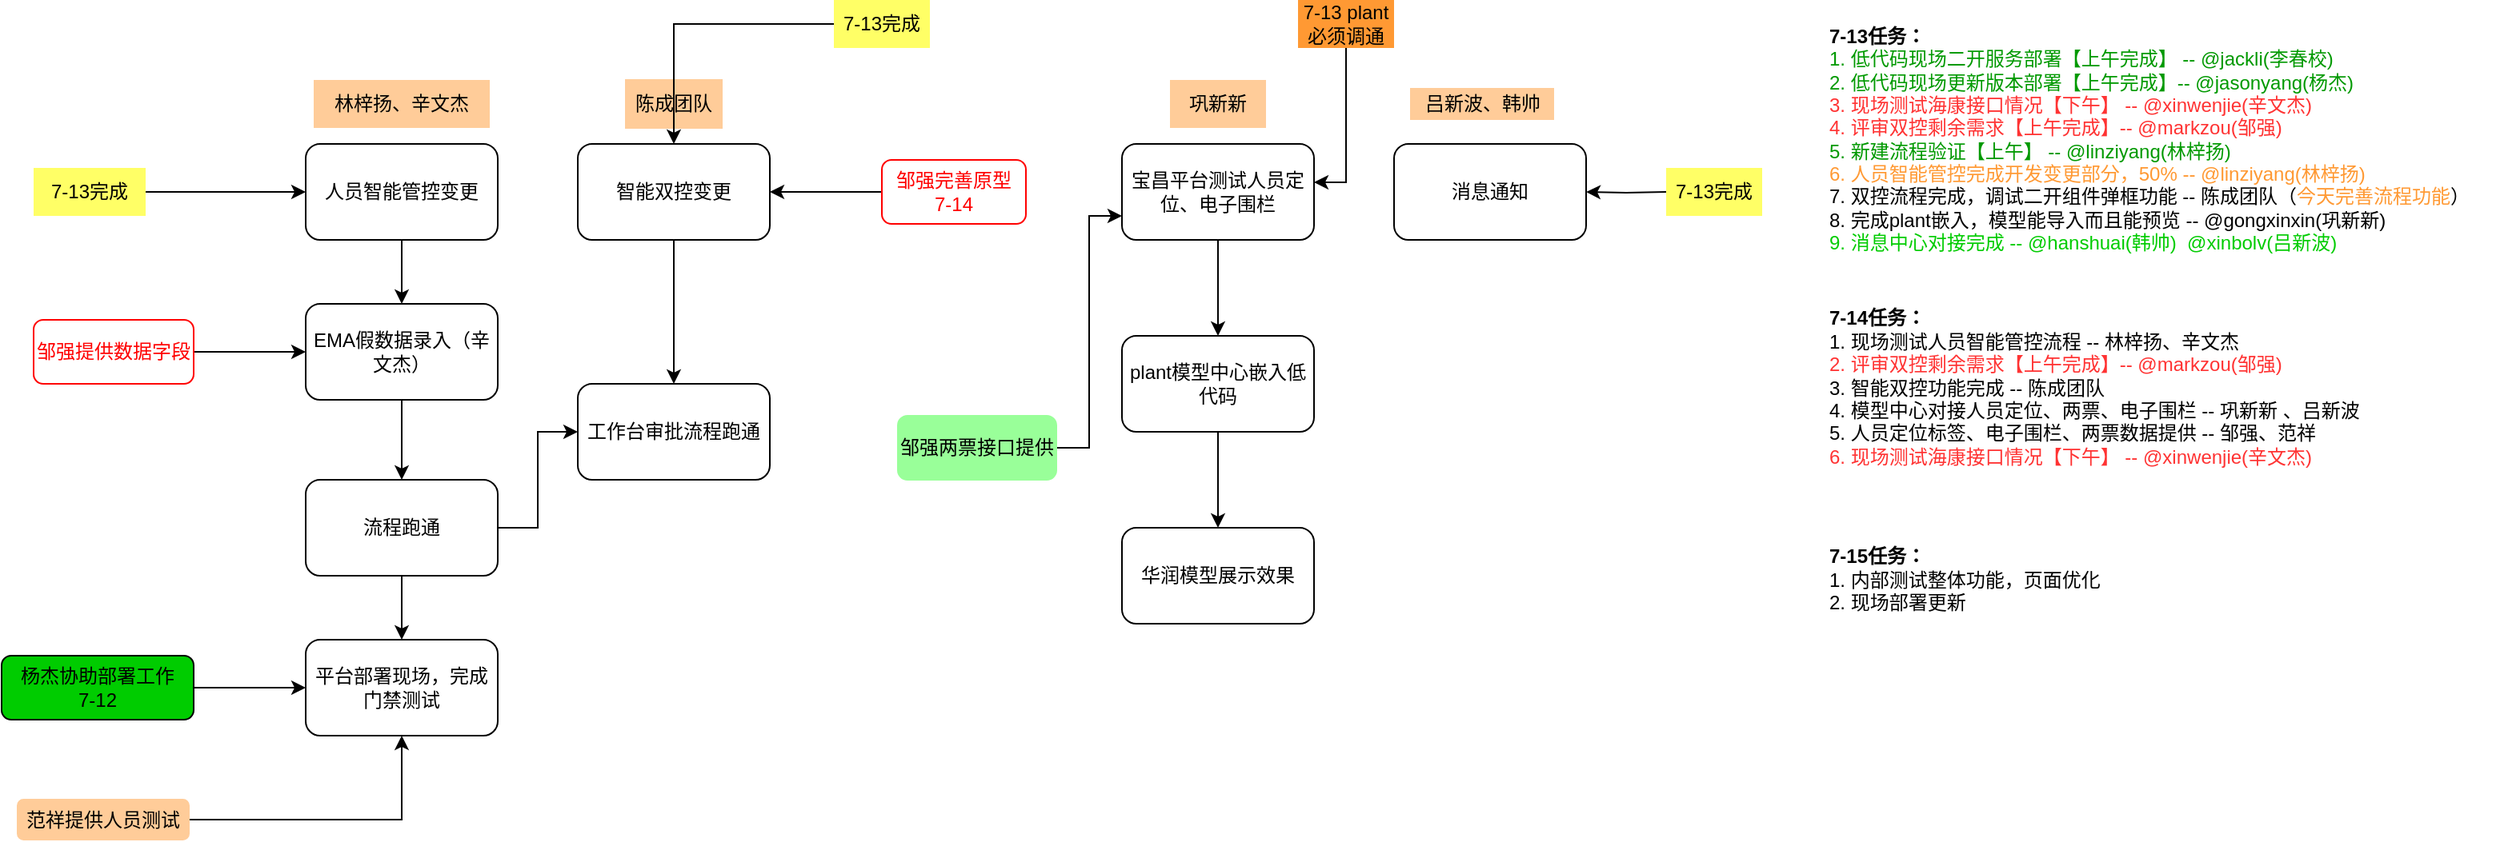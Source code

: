 <mxfile version="17.2.1" type="github">
  <diagram id="lrBe2s1Y0-TZEhEflH6y" name="第 1 页">
    <mxGraphModel dx="2361" dy="772" grid="1" gridSize="10" guides="1" tooltips="1" connect="1" arrows="1" fold="1" page="1" pageScale="1" pageWidth="827" pageHeight="1169" math="0" shadow="0">
      <root>
        <mxCell id="0" />
        <mxCell id="1" parent="0" />
        <mxCell id="8PWxZ2ZOjzzuAVCmJEXS-1" style="edgeStyle=orthogonalEdgeStyle;rounded=0;orthogonalLoop=1;jettySize=auto;html=1;entryX=0.5;entryY=0;entryDx=0;entryDy=0;" parent="1" source="8PWxZ2ZOjzzuAVCmJEXS-2" target="8PWxZ2ZOjzzuAVCmJEXS-4" edge="1">
          <mxGeometry relative="1" as="geometry" />
        </mxCell>
        <mxCell id="8PWxZ2ZOjzzuAVCmJEXS-2" value="人员智能管控变更" style="rounded=1;whiteSpace=wrap;html=1;" parent="1" vertex="1">
          <mxGeometry x="-340" y="130" width="120" height="60" as="geometry" />
        </mxCell>
        <mxCell id="8PWxZ2ZOjzzuAVCmJEXS-3" value="" style="edgeStyle=orthogonalEdgeStyle;rounded=0;orthogonalLoop=1;jettySize=auto;html=1;" parent="1" source="8PWxZ2ZOjzzuAVCmJEXS-4" target="8PWxZ2ZOjzzuAVCmJEXS-10" edge="1">
          <mxGeometry relative="1" as="geometry" />
        </mxCell>
        <mxCell id="8PWxZ2ZOjzzuAVCmJEXS-4" value="EMA假数据录入（辛文杰）" style="rounded=1;whiteSpace=wrap;html=1;" parent="1" vertex="1">
          <mxGeometry x="-340" y="230" width="120" height="60" as="geometry" />
        </mxCell>
        <mxCell id="8PWxZ2ZOjzzuAVCmJEXS-5" value="平台部署现场，完成门禁测试" style="rounded=1;whiteSpace=wrap;html=1;" parent="1" vertex="1">
          <mxGeometry x="-340" y="440" width="120" height="60" as="geometry" />
        </mxCell>
        <mxCell id="8PWxZ2ZOjzzuAVCmJEXS-6" style="edgeStyle=orthogonalEdgeStyle;rounded=0;orthogonalLoop=1;jettySize=auto;html=1;entryX=0.5;entryY=0;entryDx=0;entryDy=0;" parent="1" source="8PWxZ2ZOjzzuAVCmJEXS-7" target="8PWxZ2ZOjzzuAVCmJEXS-12" edge="1">
          <mxGeometry relative="1" as="geometry" />
        </mxCell>
        <mxCell id="8PWxZ2ZOjzzuAVCmJEXS-7" value="宝昌平台测试人员定位、电子围栏" style="rounded=1;whiteSpace=wrap;html=1;" parent="1" vertex="1">
          <mxGeometry x="170" y="130" width="120" height="60" as="geometry" />
        </mxCell>
        <mxCell id="8PWxZ2ZOjzzuAVCmJEXS-8" value="" style="edgeStyle=orthogonalEdgeStyle;rounded=0;orthogonalLoop=1;jettySize=auto;html=1;" parent="1" source="8PWxZ2ZOjzzuAVCmJEXS-10" target="8PWxZ2ZOjzzuAVCmJEXS-5" edge="1">
          <mxGeometry relative="1" as="geometry" />
        </mxCell>
        <mxCell id="8PWxZ2ZOjzzuAVCmJEXS-9" style="edgeStyle=orthogonalEdgeStyle;rounded=0;orthogonalLoop=1;jettySize=auto;html=1;entryX=0;entryY=0.5;entryDx=0;entryDy=0;" parent="1" source="8PWxZ2ZOjzzuAVCmJEXS-10" target="8PWxZ2ZOjzzuAVCmJEXS-16" edge="1">
          <mxGeometry relative="1" as="geometry" />
        </mxCell>
        <mxCell id="8PWxZ2ZOjzzuAVCmJEXS-10" value="流程跑通" style="rounded=1;whiteSpace=wrap;html=1;" parent="1" vertex="1">
          <mxGeometry x="-340" y="340" width="120" height="60" as="geometry" />
        </mxCell>
        <mxCell id="8PWxZ2ZOjzzuAVCmJEXS-11" style="edgeStyle=orthogonalEdgeStyle;rounded=0;orthogonalLoop=1;jettySize=auto;html=1;entryX=0.5;entryY=0;entryDx=0;entryDy=0;" parent="1" source="8PWxZ2ZOjzzuAVCmJEXS-12" target="8PWxZ2ZOjzzuAVCmJEXS-13" edge="1">
          <mxGeometry relative="1" as="geometry" />
        </mxCell>
        <mxCell id="8PWxZ2ZOjzzuAVCmJEXS-12" value="plant模型中心嵌入低代码" style="rounded=1;whiteSpace=wrap;html=1;" parent="1" vertex="1">
          <mxGeometry x="170" y="250" width="120" height="60" as="geometry" />
        </mxCell>
        <mxCell id="8PWxZ2ZOjzzuAVCmJEXS-13" value="华润模型展示效果" style="rounded=1;whiteSpace=wrap;html=1;" parent="1" vertex="1">
          <mxGeometry x="170" y="370" width="120" height="60" as="geometry" />
        </mxCell>
        <mxCell id="8PWxZ2ZOjzzuAVCmJEXS-14" value="" style="edgeStyle=orthogonalEdgeStyle;rounded=0;orthogonalLoop=1;jettySize=auto;html=1;entryX=0.5;entryY=0;entryDx=0;entryDy=0;" parent="1" source="8PWxZ2ZOjzzuAVCmJEXS-15" target="8PWxZ2ZOjzzuAVCmJEXS-16" edge="1">
          <mxGeometry relative="1" as="geometry">
            <mxPoint x="-80" y="250" as="targetPoint" />
          </mxGeometry>
        </mxCell>
        <mxCell id="8PWxZ2ZOjzzuAVCmJEXS-15" value="智能双控变更" style="rounded=1;whiteSpace=wrap;html=1;" parent="1" vertex="1">
          <mxGeometry x="-170" y="130" width="120" height="60" as="geometry" />
        </mxCell>
        <mxCell id="8PWxZ2ZOjzzuAVCmJEXS-16" value="工作台审批流程跑通" style="whiteSpace=wrap;html=1;rounded=1;" parent="1" vertex="1">
          <mxGeometry x="-170" y="280" width="120" height="60" as="geometry" />
        </mxCell>
        <mxCell id="8PWxZ2ZOjzzuAVCmJEXS-17" value="巩新新" style="text;html=1;strokeColor=none;fillColor=#FFCC99;align=center;verticalAlign=middle;whiteSpace=wrap;rounded=0;" parent="1" vertex="1">
          <mxGeometry x="200" y="90" width="60" height="30" as="geometry" />
        </mxCell>
        <mxCell id="8PWxZ2ZOjzzuAVCmJEXS-18" value="林梓扬、辛文杰" style="text;html=1;strokeColor=none;fillColor=#FFCC99;align=center;verticalAlign=middle;whiteSpace=wrap;rounded=0;shadow=0;" parent="1" vertex="1">
          <mxGeometry x="-335" y="90" width="110" height="30" as="geometry" />
        </mxCell>
        <mxCell id="8PWxZ2ZOjzzuAVCmJEXS-19" value="陈成团队" style="text;html=1;strokeColor=#FFCC99;fillColor=#FFCC99;align=center;verticalAlign=middle;whiteSpace=wrap;rounded=0;" parent="1" vertex="1">
          <mxGeometry x="-140" y="90" width="60" height="30" as="geometry" />
        </mxCell>
        <mxCell id="8PWxZ2ZOjzzuAVCmJEXS-20" value="消息通知" style="rounded=1;whiteSpace=wrap;html=1;" parent="1" vertex="1">
          <mxGeometry x="340" y="130" width="120" height="60" as="geometry" />
        </mxCell>
        <mxCell id="8PWxZ2ZOjzzuAVCmJEXS-21" value="吕新波、韩帅" style="text;html=1;align=center;verticalAlign=middle;resizable=0;points=[];autosize=1;strokeColor=none;fillColor=#FFCC99;" parent="1" vertex="1">
          <mxGeometry x="350" y="95" width="90" height="20" as="geometry" />
        </mxCell>
        <mxCell id="8PWxZ2ZOjzzuAVCmJEXS-28" style="edgeStyle=orthogonalEdgeStyle;rounded=0;orthogonalLoop=1;jettySize=auto;html=1;entryX=0;entryY=0.5;entryDx=0;entryDy=0;" parent="1" source="8PWxZ2ZOjzzuAVCmJEXS-29" target="8PWxZ2ZOjzzuAVCmJEXS-4" edge="1">
          <mxGeometry relative="1" as="geometry" />
        </mxCell>
        <mxCell id="8PWxZ2ZOjzzuAVCmJEXS-29" value="&lt;font color=&quot;#ff0000&quot;&gt;邹强提供数据字段&lt;/font&gt;" style="rounded=1;whiteSpace=wrap;html=1;strokeColor=#FF0000;" parent="1" vertex="1">
          <mxGeometry x="-510" y="240" width="100" height="40" as="geometry" />
        </mxCell>
        <mxCell id="8PWxZ2ZOjzzuAVCmJEXS-31" style="edgeStyle=orthogonalEdgeStyle;rounded=0;orthogonalLoop=1;jettySize=auto;html=1;entryX=1;entryY=0.5;entryDx=0;entryDy=0;fontColor=#FF0000;" parent="1" source="8PWxZ2ZOjzzuAVCmJEXS-32" target="8PWxZ2ZOjzzuAVCmJEXS-15" edge="1">
          <mxGeometry relative="1" as="geometry" />
        </mxCell>
        <mxCell id="8PWxZ2ZOjzzuAVCmJEXS-32" value="&lt;font color=&quot;#ff0000&quot;&gt;邹强完善原型&lt;br&gt;7-14&lt;/font&gt;" style="rounded=1;whiteSpace=wrap;html=1;strokeColor=#FF0000;" parent="1" vertex="1">
          <mxGeometry x="20" y="140" width="90" height="40" as="geometry" />
        </mxCell>
        <mxCell id="8PWxZ2ZOjzzuAVCmJEXS-33" style="edgeStyle=orthogonalEdgeStyle;rounded=0;orthogonalLoop=1;jettySize=auto;html=1;entryX=0;entryY=0.75;entryDx=0;entryDy=0;fontColor=#FF0000;" parent="1" source="8PWxZ2ZOjzzuAVCmJEXS-34" target="8PWxZ2ZOjzzuAVCmJEXS-7" edge="1">
          <mxGeometry relative="1" as="geometry" />
        </mxCell>
        <mxCell id="8PWxZ2ZOjzzuAVCmJEXS-34" value="&lt;font color=&quot;#000000&quot;&gt;邹强两票接口提供&lt;/font&gt;" style="rounded=1;whiteSpace=wrap;html=1;fontColor=#FF0000;strokeColor=#99FF99;fillColor=#99FF99;" parent="1" vertex="1">
          <mxGeometry x="30" y="300" width="99" height="40" as="geometry" />
        </mxCell>
        <mxCell id="8PWxZ2ZOjzzuAVCmJEXS-35" value="" style="edgeStyle=orthogonalEdgeStyle;rounded=0;orthogonalLoop=1;jettySize=auto;html=1;fontColor=#000000;" parent="1" source="8PWxZ2ZOjzzuAVCmJEXS-36" target="8PWxZ2ZOjzzuAVCmJEXS-5" edge="1">
          <mxGeometry relative="1" as="geometry" />
        </mxCell>
        <mxCell id="8PWxZ2ZOjzzuAVCmJEXS-36" value="&lt;font color=&quot;#000000&quot;&gt;杨杰协助部署工作&lt;br&gt;7-12&lt;br&gt;&lt;/font&gt;" style="rounded=1;whiteSpace=wrap;html=1;fontColor=#FF0000;strokeColor=#000000;fillColor=#00CC00;" parent="1" vertex="1">
          <mxGeometry x="-530" y="450" width="120" height="40" as="geometry" />
        </mxCell>
        <mxCell id="8PWxZ2ZOjzzuAVCmJEXS-37" style="edgeStyle=orthogonalEdgeStyle;rounded=0;orthogonalLoop=1;jettySize=auto;html=1;fontColor=#000000;" parent="1" source="8PWxZ2ZOjzzuAVCmJEXS-38" target="8PWxZ2ZOjzzuAVCmJEXS-5" edge="1">
          <mxGeometry relative="1" as="geometry" />
        </mxCell>
        <mxCell id="8PWxZ2ZOjzzuAVCmJEXS-38" value="范祥提供人员测试" style="rounded=1;whiteSpace=wrap;html=1;shadow=0;fontColor=#000000;strokeColor=#FFCC99;fillColor=#FFCC99;" parent="1" vertex="1">
          <mxGeometry x="-520" y="540" width="107" height="25" as="geometry" />
        </mxCell>
        <mxCell id="8PWxZ2ZOjzzuAVCmJEXS-41" value="" style="edgeStyle=orthogonalEdgeStyle;rounded=0;orthogonalLoop=1;jettySize=auto;html=1;fontColor=#000000;" parent="1" target="8PWxZ2ZOjzzuAVCmJEXS-20" edge="1">
          <mxGeometry relative="1" as="geometry">
            <mxPoint x="510" y="160" as="sourcePoint" />
          </mxGeometry>
        </mxCell>
        <mxCell id="3v_MCyyfMN3TOqrQyFrj-1" value="7-13完成" style="text;html=1;strokeColor=none;fillColor=#FFFF66;align=center;verticalAlign=middle;whiteSpace=wrap;rounded=0;" vertex="1" parent="1">
          <mxGeometry x="510" y="145" width="60" height="30" as="geometry" />
        </mxCell>
        <mxCell id="3v_MCyyfMN3TOqrQyFrj-7" style="edgeStyle=orthogonalEdgeStyle;rounded=0;orthogonalLoop=1;jettySize=auto;html=1;" edge="1" parent="1" source="3v_MCyyfMN3TOqrQyFrj-2" target="8PWxZ2ZOjzzuAVCmJEXS-15">
          <mxGeometry relative="1" as="geometry" />
        </mxCell>
        <mxCell id="3v_MCyyfMN3TOqrQyFrj-2" value="7-13完成" style="text;html=1;strokeColor=none;fillColor=#FFFF66;align=center;verticalAlign=middle;whiteSpace=wrap;rounded=0;" vertex="1" parent="1">
          <mxGeometry x="-10" y="40" width="60" height="30" as="geometry" />
        </mxCell>
        <mxCell id="3v_MCyyfMN3TOqrQyFrj-5" style="edgeStyle=orthogonalEdgeStyle;rounded=0;orthogonalLoop=1;jettySize=auto;html=1;entryX=0;entryY=0.5;entryDx=0;entryDy=0;" edge="1" parent="1" source="3v_MCyyfMN3TOqrQyFrj-3" target="8PWxZ2ZOjzzuAVCmJEXS-2">
          <mxGeometry relative="1" as="geometry" />
        </mxCell>
        <mxCell id="3v_MCyyfMN3TOqrQyFrj-3" value="7-13完成" style="text;html=1;strokeColor=none;fillColor=#FFFF66;align=center;verticalAlign=middle;whiteSpace=wrap;rounded=0;" vertex="1" parent="1">
          <mxGeometry x="-510" y="145" width="70" height="30" as="geometry" />
        </mxCell>
        <mxCell id="3v_MCyyfMN3TOqrQyFrj-13" style="edgeStyle=orthogonalEdgeStyle;rounded=0;orthogonalLoop=1;jettySize=auto;html=1;entryX=1;entryY=0.4;entryDx=0;entryDy=0;entryPerimeter=0;" edge="1" parent="1" source="3v_MCyyfMN3TOqrQyFrj-11" target="8PWxZ2ZOjzzuAVCmJEXS-7">
          <mxGeometry relative="1" as="geometry" />
        </mxCell>
        <mxCell id="3v_MCyyfMN3TOqrQyFrj-11" value="7-13 plant必须调通" style="text;html=1;strokeColor=none;fillColor=#FF9933;align=center;verticalAlign=middle;whiteSpace=wrap;rounded=0;" vertex="1" parent="1">
          <mxGeometry x="280" y="40" width="60" height="30" as="geometry" />
        </mxCell>
        <mxCell id="3v_MCyyfMN3TOqrQyFrj-14" value="&lt;b&gt;&lt;br&gt;7-13任务：&lt;/b&gt;&lt;br&gt;&lt;font color=&quot;#009900&quot;&gt;1.&amp;nbsp;低代码现场二开服务部署【上午完成】&amp;nbsp;--&amp;nbsp;@jackli(李春校)&amp;nbsp;&amp;nbsp;&lt;br&gt;2.&amp;nbsp;低代码现场更新版本部署【上午完成】--&amp;nbsp;@jasonyang(杨杰)&amp;nbsp;&amp;nbsp;&lt;/font&gt;&lt;br&gt;&lt;font color=&quot;#ff3333&quot;&gt;3.&amp;nbsp;现场测试海康接口情况【下午】&amp;nbsp;--&amp;nbsp;@xinwenjie(辛文杰)&amp;nbsp;&amp;nbsp;&lt;/font&gt;&lt;br&gt;&lt;font color=&quot;#ff3333&quot;&gt;4.&amp;nbsp;评审双控剩余需求【上午完成】--&amp;nbsp;@markzou(邹强)&amp;nbsp;&lt;/font&gt;&amp;nbsp;&lt;br&gt;&lt;font color=&quot;#009900&quot;&gt;5.&amp;nbsp;新建流程验证【上午】&amp;nbsp;--&amp;nbsp;@linziyang(林梓扬)&amp;nbsp;&amp;nbsp;&lt;/font&gt;&lt;br&gt;&lt;font color=&quot;#ff9933&quot;&gt;6.&amp;nbsp;人员智能管控完成开发变更部分，50% --&amp;nbsp;@linziyang(林梓扬)&amp;nbsp;&amp;nbsp;&lt;/font&gt;&lt;br&gt;7.&amp;nbsp;双控流程完成，调试二开组件弹框功能&amp;nbsp;--&amp;nbsp;陈成团队（&lt;font color=&quot;#ff9933&quot;&gt;今天完善流程功能&lt;/font&gt;）&lt;br&gt;8.&amp;nbsp;完成plant嵌入，模型能导入而且能预览&amp;nbsp;--&amp;nbsp;@gongxinxin(巩新新)&amp;nbsp;&amp;nbsp;&lt;br&gt;&lt;font color=&quot;#00cc00&quot;&gt;9.&amp;nbsp;消息中心对接完成&amp;nbsp;--&amp;nbsp;@hanshuai(韩帅)&amp;nbsp;&amp;nbsp;@xinbolv(吕新波)&amp;nbsp;&amp;nbsp;&lt;/font&gt;" style="text;html=1;align=left;verticalAlign=middle;resizable=0;points=[];autosize=1;strokeColor=none;fillColor=none;fontColor=#000000;" vertex="1" parent="1">
          <mxGeometry x="610" y="40" width="420" height="160" as="geometry" />
        </mxCell>
        <mxCell id="3v_MCyyfMN3TOqrQyFrj-15" value="&lt;b&gt;&lt;br&gt;7-14任务：&lt;/b&gt;&lt;br&gt;1. 现场测试人员智能管控流程 -- 林梓扬、辛文杰&lt;br&gt;&lt;font color=&quot;#ff3333&quot;&gt;2.&amp;nbsp;评审双控剩余需求【上午完成】--&amp;nbsp;@markzou(邹强)&amp;nbsp;&lt;/font&gt;&amp;nbsp;&lt;br&gt;3. 智能双控功能完成 -- 陈成团队&amp;nbsp;&amp;nbsp;&lt;br&gt;4. 模型中心对接人员定位、两票、电子围栏 -- 巩新新 、吕新波&lt;br&gt;5. 人员定位标签、电子围栏、两票数据提供 -- 邹强、范祥&lt;br&gt;&lt;span style=&quot;color: rgb(255 , 51 , 51)&quot;&gt;6.&amp;nbsp;现场测试海康接口情况【下午】&amp;nbsp;--&amp;nbsp;@xinwenjie(辛文杰)&amp;nbsp;&lt;/span&gt;" style="text;html=1;align=left;verticalAlign=middle;resizable=0;points=[];autosize=1;strokeColor=none;fillColor=none;fontColor=#000000;" vertex="1" parent="1">
          <mxGeometry x="610" y="220" width="350" height="110" as="geometry" />
        </mxCell>
        <mxCell id="3v_MCyyfMN3TOqrQyFrj-16" value="&lt;b&gt;&lt;br&gt;7-15任务：&lt;/b&gt;&lt;br&gt;1. 内部测试整体功能，页面优化&lt;br&gt;2. 现场部署更新" style="text;html=1;align=left;verticalAlign=middle;resizable=0;points=[];autosize=1;strokeColor=none;fillColor=none;fontColor=#000000;" vertex="1" parent="1">
          <mxGeometry x="610" y="365" width="190" height="60" as="geometry" />
        </mxCell>
      </root>
    </mxGraphModel>
  </diagram>
</mxfile>
